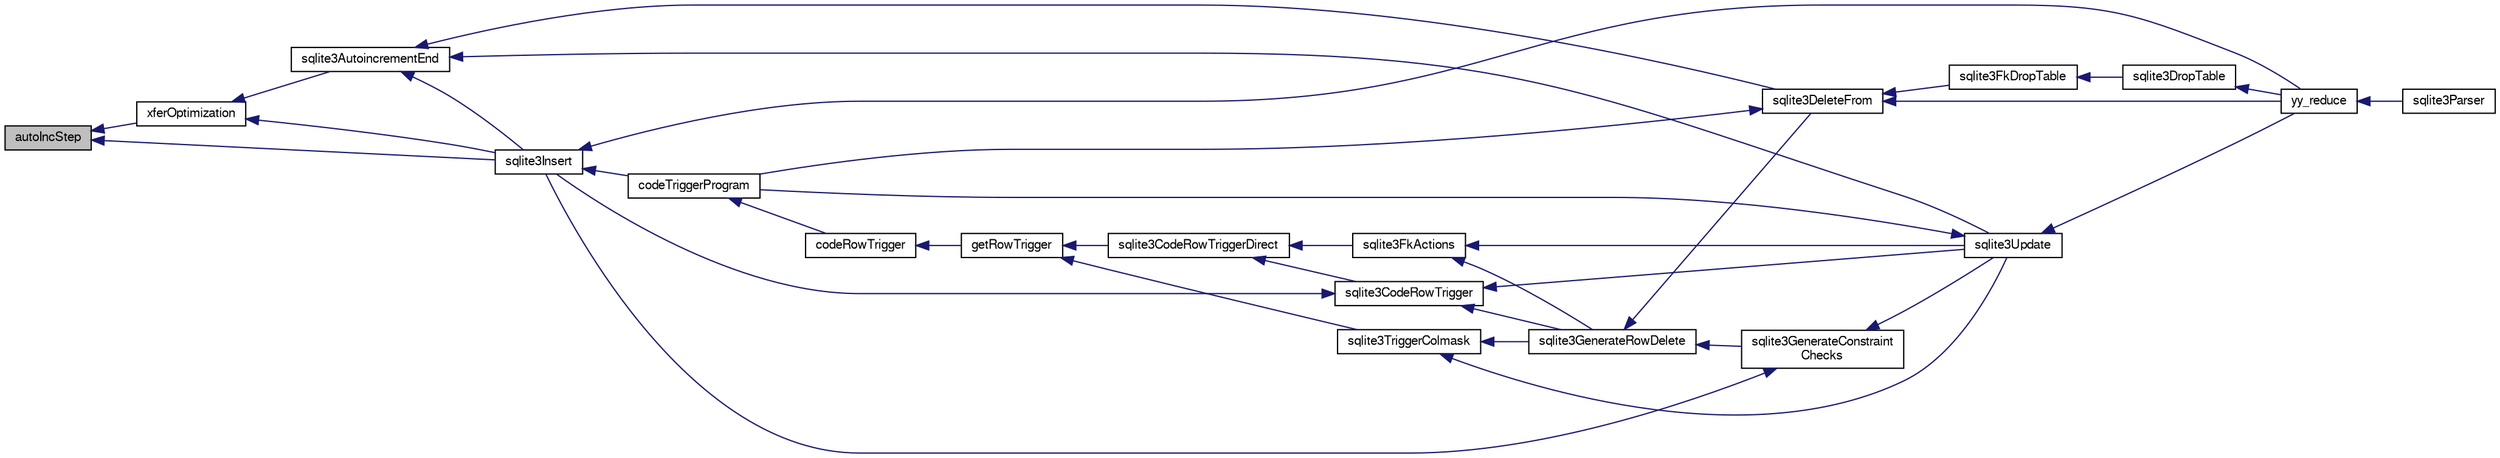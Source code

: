 digraph "autoIncStep"
{
  edge [fontname="FreeSans",fontsize="10",labelfontname="FreeSans",labelfontsize="10"];
  node [fontname="FreeSans",fontsize="10",shape=record];
  rankdir="LR";
  Node14655 [label="autoIncStep",height=0.2,width=0.4,color="black", fillcolor="grey75", style="filled", fontcolor="black"];
  Node14655 -> Node14656 [dir="back",color="midnightblue",fontsize="10",style="solid",fontname="FreeSans"];
  Node14656 [label="sqlite3Insert",height=0.2,width=0.4,color="black", fillcolor="white", style="filled",URL="$sqlite3_8c.html#a5b17c9c2000bae6bdff8e6be48d7dc2b"];
  Node14656 -> Node14657 [dir="back",color="midnightblue",fontsize="10",style="solid",fontname="FreeSans"];
  Node14657 [label="codeTriggerProgram",height=0.2,width=0.4,color="black", fillcolor="white", style="filled",URL="$sqlite3_8c.html#a120801f59d9281d201d2ff4b2606836e"];
  Node14657 -> Node14658 [dir="back",color="midnightblue",fontsize="10",style="solid",fontname="FreeSans"];
  Node14658 [label="codeRowTrigger",height=0.2,width=0.4,color="black", fillcolor="white", style="filled",URL="$sqlite3_8c.html#a463cea5aaaf388b560b206570a0022fc"];
  Node14658 -> Node14659 [dir="back",color="midnightblue",fontsize="10",style="solid",fontname="FreeSans"];
  Node14659 [label="getRowTrigger",height=0.2,width=0.4,color="black", fillcolor="white", style="filled",URL="$sqlite3_8c.html#a69626ef20b540d1a2b19cf56f3f45689"];
  Node14659 -> Node14660 [dir="back",color="midnightblue",fontsize="10",style="solid",fontname="FreeSans"];
  Node14660 [label="sqlite3CodeRowTriggerDirect",height=0.2,width=0.4,color="black", fillcolor="white", style="filled",URL="$sqlite3_8c.html#ad92829f9001bcf89a0299dad5a48acd4"];
  Node14660 -> Node14661 [dir="back",color="midnightblue",fontsize="10",style="solid",fontname="FreeSans"];
  Node14661 [label="sqlite3FkActions",height=0.2,width=0.4,color="black", fillcolor="white", style="filled",URL="$sqlite3_8c.html#a39159bd1623724946c22355ba7f3ef90"];
  Node14661 -> Node14662 [dir="back",color="midnightblue",fontsize="10",style="solid",fontname="FreeSans"];
  Node14662 [label="sqlite3GenerateRowDelete",height=0.2,width=0.4,color="black", fillcolor="white", style="filled",URL="$sqlite3_8c.html#a2c76cbf3027fc18fdbb8cb4cd96b77d9"];
  Node14662 -> Node14663 [dir="back",color="midnightblue",fontsize="10",style="solid",fontname="FreeSans"];
  Node14663 [label="sqlite3DeleteFrom",height=0.2,width=0.4,color="black", fillcolor="white", style="filled",URL="$sqlite3_8c.html#ab9b4b45349188b49eabb23f94608a091"];
  Node14663 -> Node14664 [dir="back",color="midnightblue",fontsize="10",style="solid",fontname="FreeSans"];
  Node14664 [label="sqlite3FkDropTable",height=0.2,width=0.4,color="black", fillcolor="white", style="filled",URL="$sqlite3_8c.html#a1218c6fc74e89152ceaa4760e82f5ef9"];
  Node14664 -> Node14665 [dir="back",color="midnightblue",fontsize="10",style="solid",fontname="FreeSans"];
  Node14665 [label="sqlite3DropTable",height=0.2,width=0.4,color="black", fillcolor="white", style="filled",URL="$sqlite3_8c.html#a5534f77364b5568783c0e50db3c9defb"];
  Node14665 -> Node14666 [dir="back",color="midnightblue",fontsize="10",style="solid",fontname="FreeSans"];
  Node14666 [label="yy_reduce",height=0.2,width=0.4,color="black", fillcolor="white", style="filled",URL="$sqlite3_8c.html#a7c419a9b25711c666a9a2449ef377f14"];
  Node14666 -> Node14667 [dir="back",color="midnightblue",fontsize="10",style="solid",fontname="FreeSans"];
  Node14667 [label="sqlite3Parser",height=0.2,width=0.4,color="black", fillcolor="white", style="filled",URL="$sqlite3_8c.html#a0327d71a5fabe0b6a343d78a2602e72a"];
  Node14663 -> Node14657 [dir="back",color="midnightblue",fontsize="10",style="solid",fontname="FreeSans"];
  Node14663 -> Node14666 [dir="back",color="midnightblue",fontsize="10",style="solid",fontname="FreeSans"];
  Node14662 -> Node14668 [dir="back",color="midnightblue",fontsize="10",style="solid",fontname="FreeSans"];
  Node14668 [label="sqlite3GenerateConstraint\lChecks",height=0.2,width=0.4,color="black", fillcolor="white", style="filled",URL="$sqlite3_8c.html#aef639c1e6a0c0a67ca6e7690ad931bd2"];
  Node14668 -> Node14656 [dir="back",color="midnightblue",fontsize="10",style="solid",fontname="FreeSans"];
  Node14668 -> Node14669 [dir="back",color="midnightblue",fontsize="10",style="solid",fontname="FreeSans"];
  Node14669 [label="sqlite3Update",height=0.2,width=0.4,color="black", fillcolor="white", style="filled",URL="$sqlite3_8c.html#ac5aa67c46e8cc8174566fabe6809fafa"];
  Node14669 -> Node14657 [dir="back",color="midnightblue",fontsize="10",style="solid",fontname="FreeSans"];
  Node14669 -> Node14666 [dir="back",color="midnightblue",fontsize="10",style="solid",fontname="FreeSans"];
  Node14661 -> Node14669 [dir="back",color="midnightblue",fontsize="10",style="solid",fontname="FreeSans"];
  Node14660 -> Node14670 [dir="back",color="midnightblue",fontsize="10",style="solid",fontname="FreeSans"];
  Node14670 [label="sqlite3CodeRowTrigger",height=0.2,width=0.4,color="black", fillcolor="white", style="filled",URL="$sqlite3_8c.html#a37f21393c74de4d01b16761ee9abacd9"];
  Node14670 -> Node14662 [dir="back",color="midnightblue",fontsize="10",style="solid",fontname="FreeSans"];
  Node14670 -> Node14656 [dir="back",color="midnightblue",fontsize="10",style="solid",fontname="FreeSans"];
  Node14670 -> Node14669 [dir="back",color="midnightblue",fontsize="10",style="solid",fontname="FreeSans"];
  Node14659 -> Node14671 [dir="back",color="midnightblue",fontsize="10",style="solid",fontname="FreeSans"];
  Node14671 [label="sqlite3TriggerColmask",height=0.2,width=0.4,color="black", fillcolor="white", style="filled",URL="$sqlite3_8c.html#acace8e99e37ae5e84ea03c65e820c540"];
  Node14671 -> Node14662 [dir="back",color="midnightblue",fontsize="10",style="solid",fontname="FreeSans"];
  Node14671 -> Node14669 [dir="back",color="midnightblue",fontsize="10",style="solid",fontname="FreeSans"];
  Node14656 -> Node14666 [dir="back",color="midnightblue",fontsize="10",style="solid",fontname="FreeSans"];
  Node14655 -> Node14672 [dir="back",color="midnightblue",fontsize="10",style="solid",fontname="FreeSans"];
  Node14672 [label="xferOptimization",height=0.2,width=0.4,color="black", fillcolor="white", style="filled",URL="$sqlite3_8c.html#ae85c90f7d064fe83f4ed930e708855d2"];
  Node14672 -> Node14673 [dir="back",color="midnightblue",fontsize="10",style="solid",fontname="FreeSans"];
  Node14673 [label="sqlite3AutoincrementEnd",height=0.2,width=0.4,color="black", fillcolor="white", style="filled",URL="$sqlite3_8c.html#ad8f51f6ea684367030cd9c09234374e7"];
  Node14673 -> Node14663 [dir="back",color="midnightblue",fontsize="10",style="solid",fontname="FreeSans"];
  Node14673 -> Node14656 [dir="back",color="midnightblue",fontsize="10",style="solid",fontname="FreeSans"];
  Node14673 -> Node14669 [dir="back",color="midnightblue",fontsize="10",style="solid",fontname="FreeSans"];
  Node14672 -> Node14656 [dir="back",color="midnightblue",fontsize="10",style="solid",fontname="FreeSans"];
}
